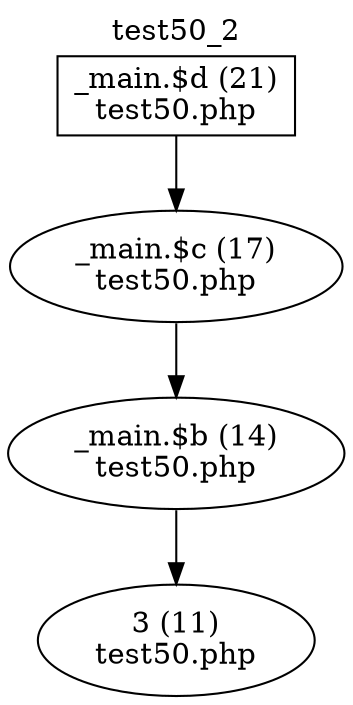 digraph cfg {
  label="test50_2";
  labelloc=t;
  n1 [shape=box, label="_main.$d (21)\ntest50.php"];
  n2 [shape=ellipse, label="_main.$c (17)\ntest50.php"];
  n3 [shape=ellipse, label="_main.$b (14)\ntest50.php"];
  n4 [shape=ellipse, label="3 (11)\ntest50.php"];
  n1 -> n2;
  n2 -> n3;
  n3 -> n4;
}
